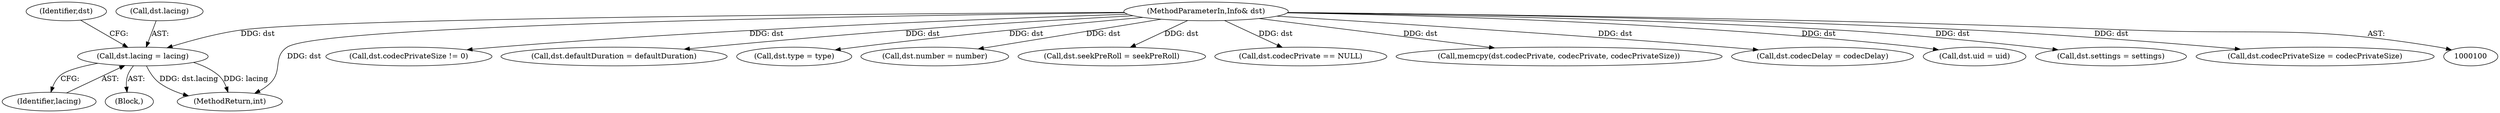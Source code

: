 digraph "1_Android_04839626ed859623901ebd3a5fd483982186b59d_15@API" {
"1000140" [label="(Call,dst.lacing = lacing)"];
"1000101" [label="(MethodParameterIn,Info& dst)"];
"1000186" [label="(Call,dst.codecPrivateSize != 0)"];
"1000147" [label="(Identifier,dst)"];
"1000120" [label="(Call,dst.defaultDuration = defaultDuration)"];
"1000110" [label="(Call,dst.type = type)"];
"1000144" [label="(Identifier,lacing)"];
"1000115" [label="(Call,dst.number = number)"];
"1000130" [label="(Call,dst.seekPreRoll = seekPreRoll)"];
"1000196" [label="(Call,dst.codecPrivate == NULL)"];
"1000204" [label="(Call,memcpy(dst.codecPrivate, codecPrivate, codecPrivateSize))"];
"1000125" [label="(Call,dst.codecDelay = codecDelay)"];
"1000102" [label="(Block,)"];
"1000141" [label="(Call,dst.lacing)"];
"1000135" [label="(Call,dst.uid = uid)"];
"1000217" [label="(MethodReturn,int)"];
"1000101" [label="(MethodParameterIn,Info& dst)"];
"1000145" [label="(Call,dst.settings = settings)"];
"1000210" [label="(Call,dst.codecPrivateSize = codecPrivateSize)"];
"1000140" [label="(Call,dst.lacing = lacing)"];
"1000140" -> "1000102"  [label="AST: "];
"1000140" -> "1000144"  [label="CFG: "];
"1000141" -> "1000140"  [label="AST: "];
"1000144" -> "1000140"  [label="AST: "];
"1000147" -> "1000140"  [label="CFG: "];
"1000140" -> "1000217"  [label="DDG: dst.lacing"];
"1000140" -> "1000217"  [label="DDG: lacing"];
"1000101" -> "1000140"  [label="DDG: dst"];
"1000101" -> "1000100"  [label="AST: "];
"1000101" -> "1000217"  [label="DDG: dst"];
"1000101" -> "1000110"  [label="DDG: dst"];
"1000101" -> "1000115"  [label="DDG: dst"];
"1000101" -> "1000120"  [label="DDG: dst"];
"1000101" -> "1000125"  [label="DDG: dst"];
"1000101" -> "1000130"  [label="DDG: dst"];
"1000101" -> "1000135"  [label="DDG: dst"];
"1000101" -> "1000145"  [label="DDG: dst"];
"1000101" -> "1000186"  [label="DDG: dst"];
"1000101" -> "1000196"  [label="DDG: dst"];
"1000101" -> "1000204"  [label="DDG: dst"];
"1000101" -> "1000210"  [label="DDG: dst"];
}
